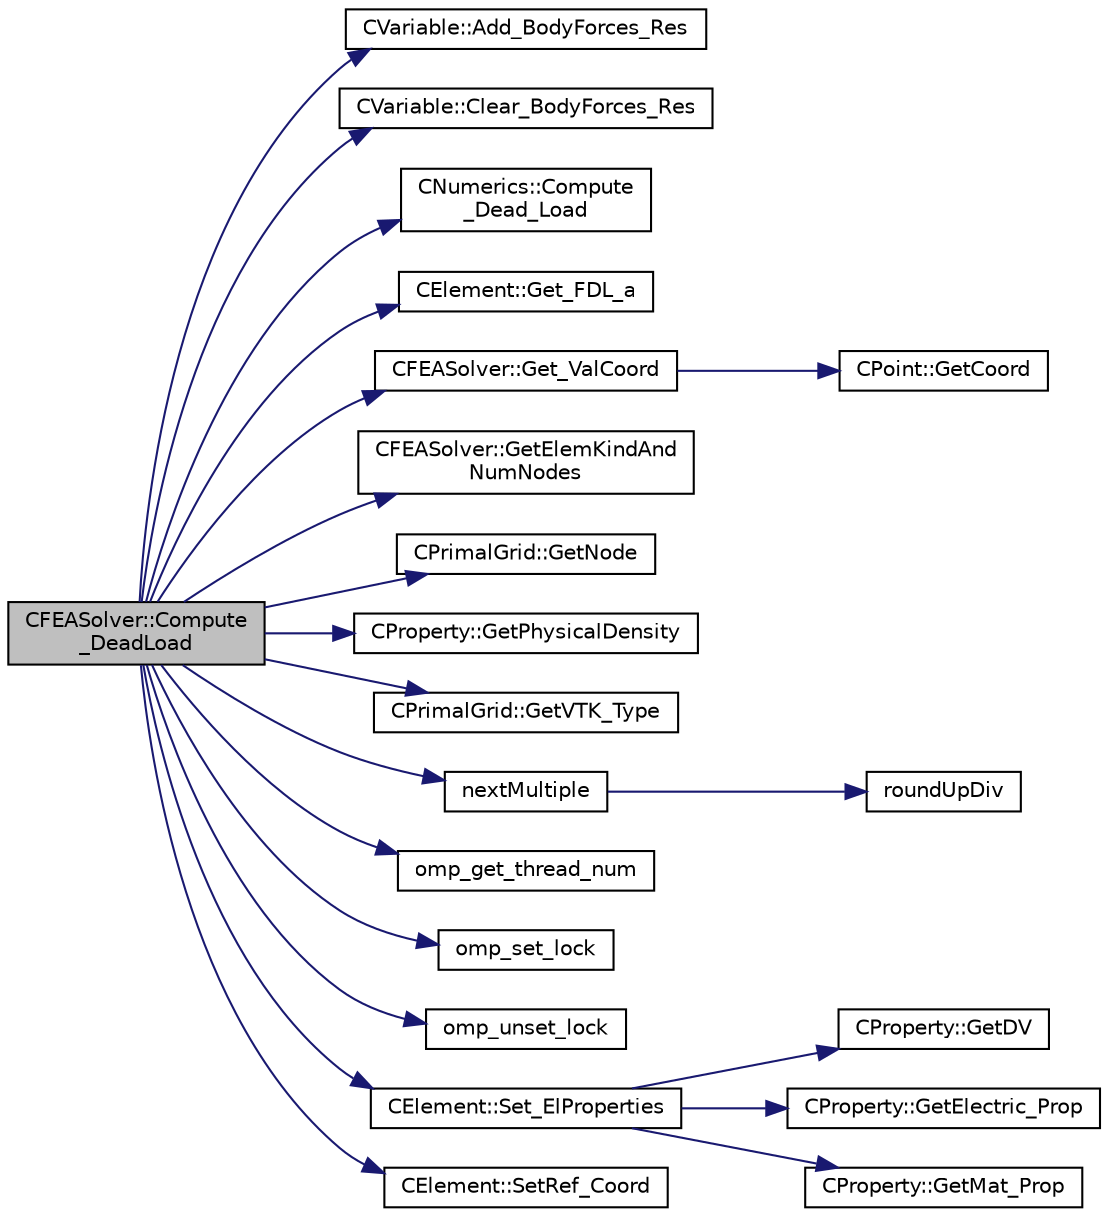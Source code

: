 digraph "CFEASolver::Compute_DeadLoad"
{
 // LATEX_PDF_SIZE
  edge [fontname="Helvetica",fontsize="10",labelfontname="Helvetica",labelfontsize="10"];
  node [fontname="Helvetica",fontsize="10",shape=record];
  rankdir="LR";
  Node1 [label="CFEASolver::Compute\l_DeadLoad",height=0.2,width=0.4,color="black", fillcolor="grey75", style="filled", fontcolor="black",tooltip="Compute the dead loads."];
  Node1 -> Node2 [color="midnightblue",fontsize="10",style="solid",fontname="Helvetica"];
  Node2 [label="CVariable::Add_BodyForces_Res",height=0.2,width=0.4,color="black", fillcolor="white", style="filled",URL="$classCVariable.html#a7c3b910fc0db28adcbf4c130dc64ee71",tooltip="A virtual member."];
  Node1 -> Node3 [color="midnightblue",fontsize="10",style="solid",fontname="Helvetica"];
  Node3 [label="CVariable::Clear_BodyForces_Res",height=0.2,width=0.4,color="black", fillcolor="white", style="filled",URL="$classCVariable.html#ae809b93fcb1e0414cc08f10ff20b3f58",tooltip="A virtual member."];
  Node1 -> Node4 [color="midnightblue",fontsize="10",style="solid",fontname="Helvetica"];
  Node4 [label="CNumerics::Compute\l_Dead_Load",height=0.2,width=0.4,color="black", fillcolor="white", style="filled",URL="$classCNumerics.html#a82b3e1fef94b287a442f0552349c21c4",tooltip="A virtual member to compute the residual component due to dead loads."];
  Node1 -> Node5 [color="midnightblue",fontsize="10",style="solid",fontname="Helvetica"];
  Node5 [label="CElement::Get_FDL_a",height=0.2,width=0.4,color="black", fillcolor="white", style="filled",URL="$classCElement.html#a3d17c3aa987a10165dcab3d9ee541a26",tooltip="Return the values of the dead load components of the residual for node a."];
  Node1 -> Node6 [color="midnightblue",fontsize="10",style="solid",fontname="Helvetica"];
  Node6 [label="CFEASolver::Get_ValCoord",height=0.2,width=0.4,color="black", fillcolor="white", style="filled",URL="$classCFEASolver.html#ad4309facfe4044d5f5a11209cc96c7eb",tooltip="Get the value of the reference coordinate to set on the element structure."];
  Node6 -> Node7 [color="midnightblue",fontsize="10",style="solid",fontname="Helvetica"];
  Node7 [label="CPoint::GetCoord",height=0.2,width=0.4,color="black", fillcolor="white", style="filled",URL="$classCPoint.html#ab16c29dd03911529cd73bf467c313179",tooltip="Get the coordinates dor the control volume."];
  Node1 -> Node8 [color="midnightblue",fontsize="10",style="solid",fontname="Helvetica"];
  Node8 [label="CFEASolver::GetElemKindAnd\lNumNodes",height=0.2,width=0.4,color="black", fillcolor="white", style="filled",URL="$classCFEASolver.html#a69ff8e551924f4cfbad103287b4bb8bb",tooltip="Get the element container index and number of nodes of a given VTK type."];
  Node1 -> Node9 [color="midnightblue",fontsize="10",style="solid",fontname="Helvetica"];
  Node9 [label="CPrimalGrid::GetNode",height=0.2,width=0.4,color="black", fillcolor="white", style="filled",URL="$classCPrimalGrid.html#a6353b89f5a8a3948cd475da6152bf077",tooltip="Get the nodes shared by the primal grid element."];
  Node1 -> Node10 [color="midnightblue",fontsize="10",style="solid",fontname="Helvetica"];
  Node10 [label="CProperty::GetPhysicalDensity",height=0.2,width=0.4,color="black", fillcolor="white", style="filled",URL="$classCProperty.html#a0c0c3778fe99294e3b156bebb5c87d4b",tooltip="Get the value of the Physical density."];
  Node1 -> Node11 [color="midnightblue",fontsize="10",style="solid",fontname="Helvetica"];
  Node11 [label="CPrimalGrid::GetVTK_Type",height=0.2,width=0.4,color="black", fillcolor="white", style="filled",URL="$classCPrimalGrid.html#ad506ad8f97dd70d71c1ee6f407df4cf5",tooltip="Get VTK type."];
  Node1 -> Node12 [color="midnightblue",fontsize="10",style="solid",fontname="Helvetica"];
  Node12 [label="nextMultiple",height=0.2,width=0.4,color="black", fillcolor="white", style="filled",URL="$omp__structure_8hpp.html#adb8cd1783c3fe468888c1c0a5b57cace",tooltip="Round up to next multiple."];
  Node12 -> Node13 [color="midnightblue",fontsize="10",style="solid",fontname="Helvetica"];
  Node13 [label="roundUpDiv",height=0.2,width=0.4,color="black", fillcolor="white", style="filled",URL="$omp__structure_8hpp.html#a1c00281f52b615b111a4990b2d2a5157",tooltip="Integer division rounding up."];
  Node1 -> Node14 [color="midnightblue",fontsize="10",style="solid",fontname="Helvetica"];
  Node14 [label="omp_get_thread_num",height=0.2,width=0.4,color="black", fillcolor="white", style="filled",URL="$omp__structure_8hpp.html#aad63dd7e34961dbbd2e8774e7f6bc2d0",tooltip="Index of current thread, akin to MPI rank."];
  Node1 -> Node15 [color="midnightblue",fontsize="10",style="solid",fontname="Helvetica"];
  Node15 [label="omp_set_lock",height=0.2,width=0.4,color="black", fillcolor="white", style="filled",URL="$omp__structure_8hpp.html#ab306e0d3de13445b4ca9d93b67b8fd25",tooltip=" "];
  Node1 -> Node16 [color="midnightblue",fontsize="10",style="solid",fontname="Helvetica"];
  Node16 [label="omp_unset_lock",height=0.2,width=0.4,color="black", fillcolor="white", style="filled",URL="$omp__structure_8hpp.html#aaf7282f4c7262612a1c68395bc764470",tooltip=" "];
  Node1 -> Node17 [color="midnightblue",fontsize="10",style="solid",fontname="Helvetica"];
  Node17 [label="CElement::Set_ElProperties",height=0.2,width=0.4,color="black", fillcolor="white", style="filled",URL="$classCElement.html#a5a9bc98cf64c54b7e073427967dc3f5a",tooltip="Store the values of the identifiers for element properties."];
  Node17 -> Node18 [color="midnightblue",fontsize="10",style="solid",fontname="Helvetica"];
  Node18 [label="CProperty::GetDV",height=0.2,width=0.4,color="black", fillcolor="white", style="filled",URL="$classCProperty.html#a903e86823bf39c0aee76101d401668c5",tooltip="Get index of the design variable."];
  Node17 -> Node19 [color="midnightblue",fontsize="10",style="solid",fontname="Helvetica"];
  Node19 [label="CProperty::GetElectric_Prop",height=0.2,width=0.4,color="black", fillcolor="white", style="filled",URL="$classCProperty.html#a39808d4c3a823fee58948e00f3abb002",tooltip="Get index of the electric properties."];
  Node17 -> Node20 [color="midnightblue",fontsize="10",style="solid",fontname="Helvetica"];
  Node20 [label="CProperty::GetMat_Prop",height=0.2,width=0.4,color="black", fillcolor="white", style="filled",URL="$classCProperty.html#ae052b949ce07fbd8906850d8098862cf",tooltip="Get index of the physical properties."];
  Node1 -> Node21 [color="midnightblue",fontsize="10",style="solid",fontname="Helvetica"];
  Node21 [label="CElement::SetRef_Coord",height=0.2,width=0.4,color="black", fillcolor="white", style="filled",URL="$classCElement.html#a734f0ffdf9fc0d48f6add20fd6cd5cfe",tooltip="Set the value of the coordinate of the nodes in the reference configuration."];
}
